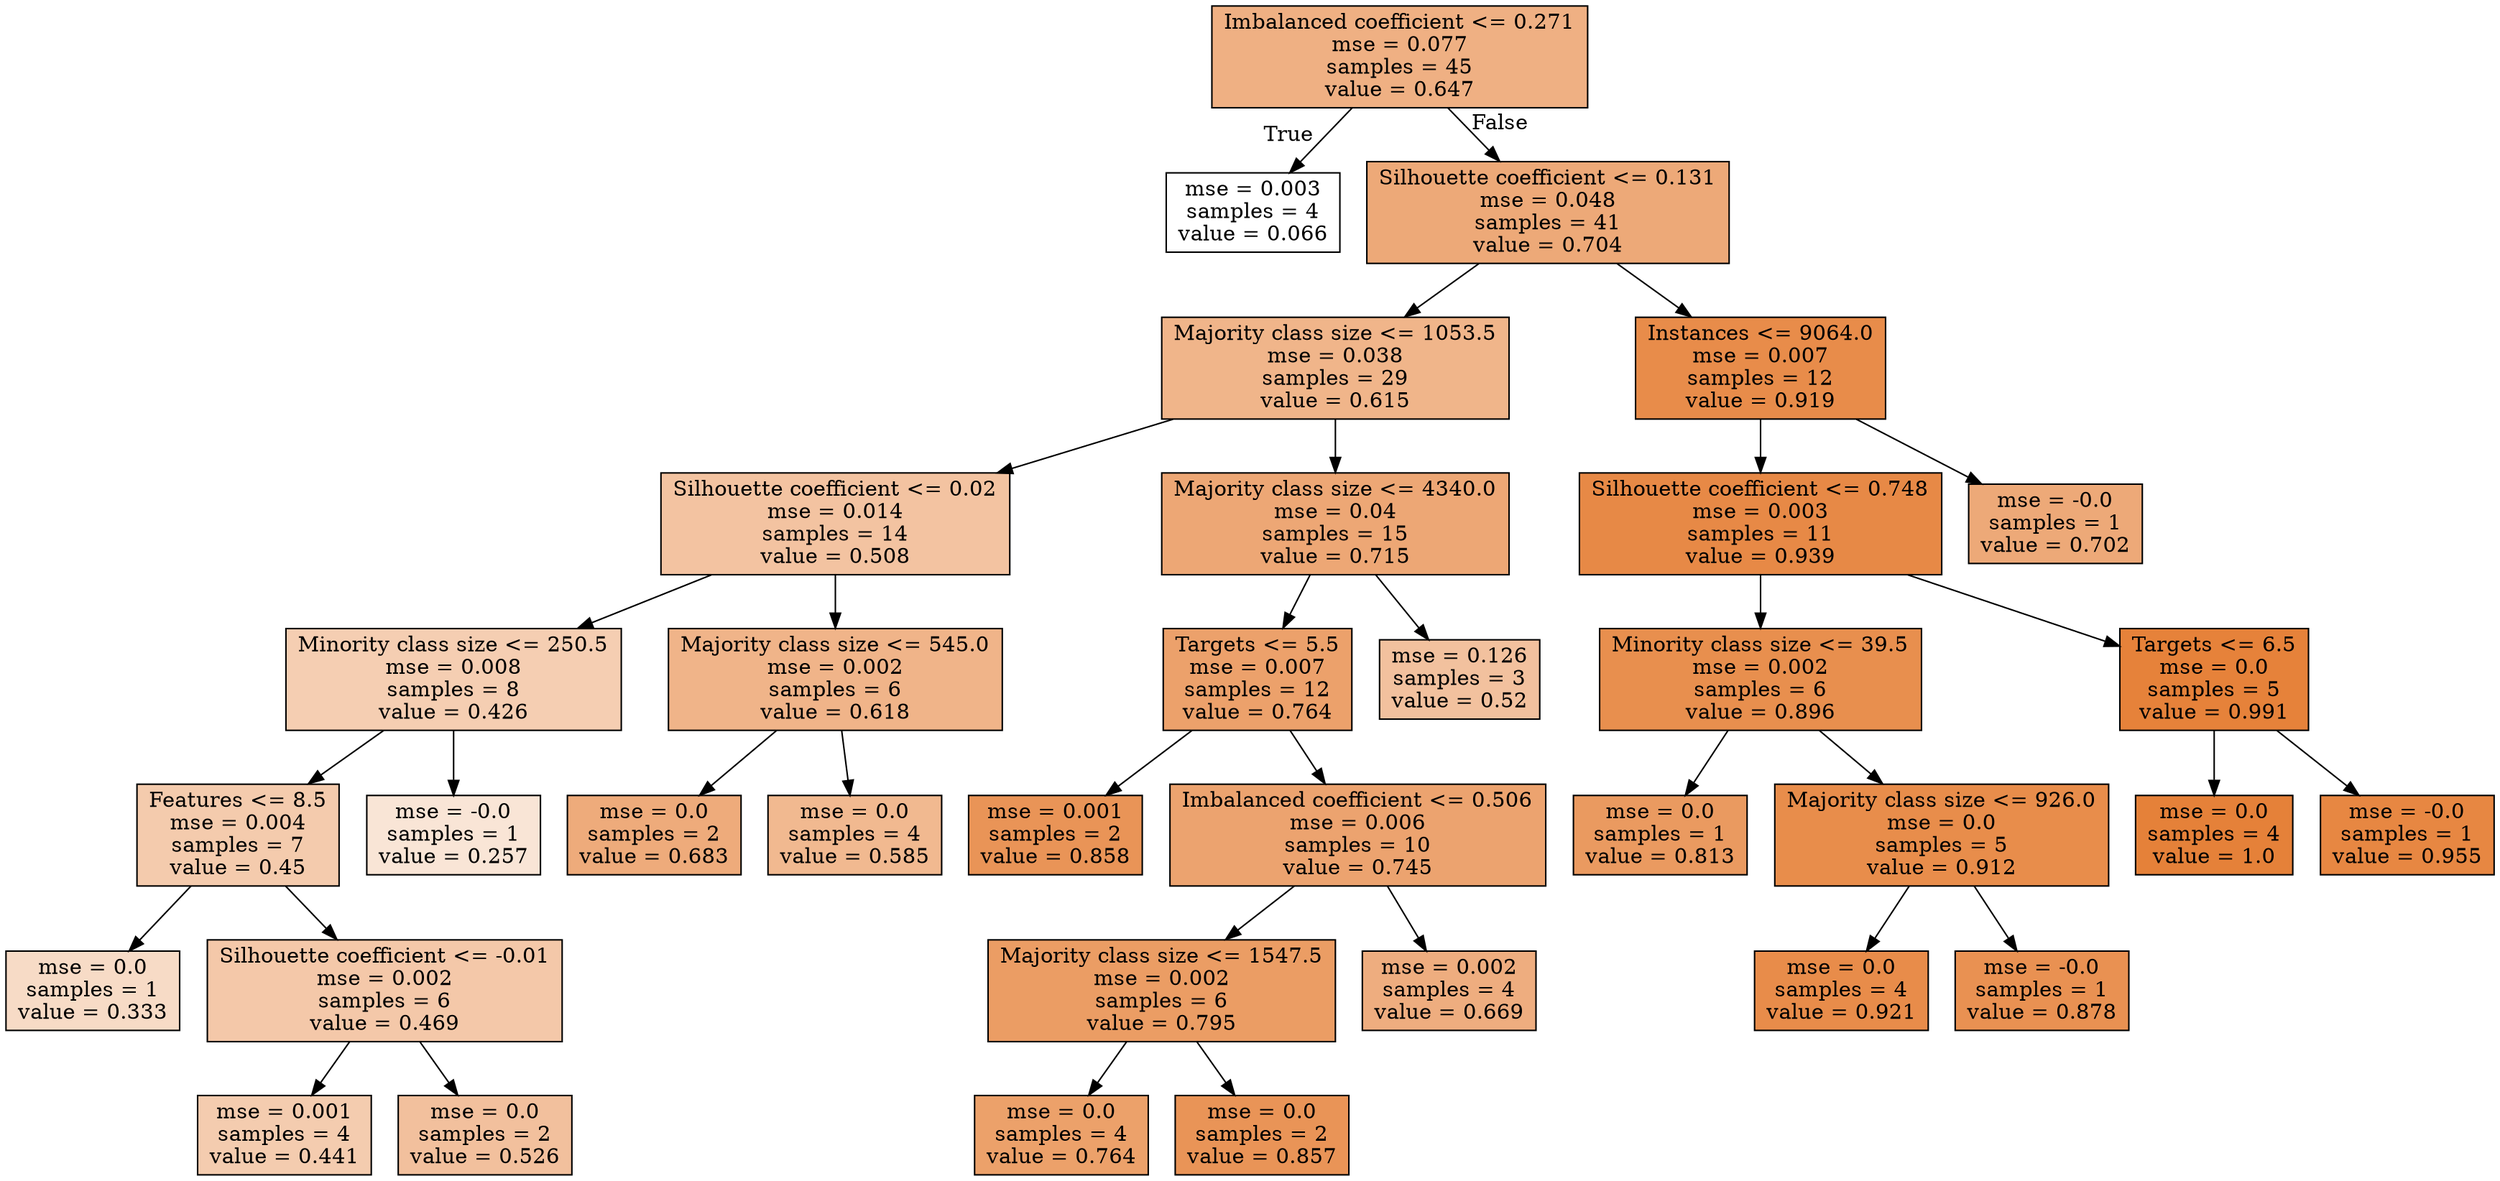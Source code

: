 digraph Tree {
node [shape=box, style="filled", color="black"] ;
0 [label="Imbalanced coefficient <= 0.271\nmse = 0.077\nsamples = 45\nvalue = 0.647", fillcolor="#e581399f"] ;
1 [label="mse = 0.003\nsamples = 4\nvalue = 0.066", fillcolor="#e5813900"] ;
0 -> 1 [labeldistance=2.5, labelangle=45, headlabel="True"] ;
2 [label="Silhouette coefficient <= 0.131\nmse = 0.048\nsamples = 41\nvalue = 0.704", fillcolor="#e58139ae"] ;
0 -> 2 [labeldistance=2.5, labelangle=-45, headlabel="False"] ;
3 [label="Majority class size <= 1053.5\nmse = 0.038\nsamples = 29\nvalue = 0.615", fillcolor="#e5813996"] ;
2 -> 3 ;
4 [label="Silhouette coefficient <= 0.02\nmse = 0.014\nsamples = 14\nvalue = 0.508", fillcolor="#e5813979"] ;
3 -> 4 ;
5 [label="Minority class size <= 250.5\nmse = 0.008\nsamples = 8\nvalue = 0.426", fillcolor="#e5813962"] ;
4 -> 5 ;
6 [label="Features <= 8.5\nmse = 0.004\nsamples = 7\nvalue = 0.45", fillcolor="#e5813969"] ;
5 -> 6 ;
7 [label="mse = 0.0\nsamples = 1\nvalue = 0.333", fillcolor="#e5813949"] ;
6 -> 7 ;
8 [label="Silhouette coefficient <= -0.01\nmse = 0.002\nsamples = 6\nvalue = 0.469", fillcolor="#e581396e"] ;
6 -> 8 ;
9 [label="mse = 0.001\nsamples = 4\nvalue = 0.441", fillcolor="#e5813966"] ;
8 -> 9 ;
10 [label="mse = 0.0\nsamples = 2\nvalue = 0.526", fillcolor="#e581397e"] ;
8 -> 10 ;
11 [label="mse = -0.0\nsamples = 1\nvalue = 0.257", fillcolor="#e5813934"] ;
5 -> 11 ;
12 [label="Majority class size <= 545.0\nmse = 0.002\nsamples = 6\nvalue = 0.618", fillcolor="#e5813997"] ;
4 -> 12 ;
13 [label="mse = 0.0\nsamples = 2\nvalue = 0.683", fillcolor="#e58139a9"] ;
12 -> 13 ;
14 [label="mse = 0.0\nsamples = 4\nvalue = 0.585", fillcolor="#e581398e"] ;
12 -> 14 ;
15 [label="Majority class size <= 4340.0\nmse = 0.04\nsamples = 15\nvalue = 0.715", fillcolor="#e58139b1"] ;
3 -> 15 ;
16 [label="Targets <= 5.5\nmse = 0.007\nsamples = 12\nvalue = 0.764", fillcolor="#e58139be"] ;
15 -> 16 ;
17 [label="mse = 0.001\nsamples = 2\nvalue = 0.858", fillcolor="#e58139d8"] ;
16 -> 17 ;
18 [label="Imbalanced coefficient <= 0.506\nmse = 0.006\nsamples = 10\nvalue = 0.745", fillcolor="#e58139b9"] ;
16 -> 18 ;
19 [label="Majority class size <= 1547.5\nmse = 0.002\nsamples = 6\nvalue = 0.795", fillcolor="#e58139c7"] ;
18 -> 19 ;
20 [label="mse = 0.0\nsamples = 4\nvalue = 0.764", fillcolor="#e58139bf"] ;
19 -> 20 ;
21 [label="mse = 0.0\nsamples = 2\nvalue = 0.857", fillcolor="#e58139d8"] ;
19 -> 21 ;
22 [label="mse = 0.002\nsamples = 4\nvalue = 0.669", fillcolor="#e58139a5"] ;
18 -> 22 ;
23 [label="mse = 0.126\nsamples = 3\nvalue = 0.52", fillcolor="#e581397c"] ;
15 -> 23 ;
24 [label="Instances <= 9064.0\nmse = 0.007\nsamples = 12\nvalue = 0.919", fillcolor="#e58139e9"] ;
2 -> 24 ;
25 [label="Silhouette coefficient <= 0.748\nmse = 0.003\nsamples = 11\nvalue = 0.939", fillcolor="#e58139ee"] ;
24 -> 25 ;
26 [label="Minority class size <= 39.5\nmse = 0.002\nsamples = 6\nvalue = 0.896", fillcolor="#e58139e3"] ;
25 -> 26 ;
27 [label="mse = 0.0\nsamples = 1\nvalue = 0.813", fillcolor="#e58139cc"] ;
26 -> 27 ;
28 [label="Majority class size <= 926.0\nmse = 0.0\nsamples = 5\nvalue = 0.912", fillcolor="#e58139e7"] ;
26 -> 28 ;
29 [label="mse = 0.0\nsamples = 4\nvalue = 0.921", fillcolor="#e58139e9"] ;
28 -> 29 ;
30 [label="mse = -0.0\nsamples = 1\nvalue = 0.878", fillcolor="#e58139de"] ;
28 -> 30 ;
31 [label="Targets <= 6.5\nmse = 0.0\nsamples = 5\nvalue = 0.991", fillcolor="#e58139fd"] ;
25 -> 31 ;
32 [label="mse = 0.0\nsamples = 4\nvalue = 1.0", fillcolor="#e58139ff"] ;
31 -> 32 ;
33 [label="mse = -0.0\nsamples = 1\nvalue = 0.955", fillcolor="#e58139f3"] ;
31 -> 33 ;
34 [label="mse = -0.0\nsamples = 1\nvalue = 0.702", fillcolor="#e58139ae"] ;
24 -> 34 ;
}